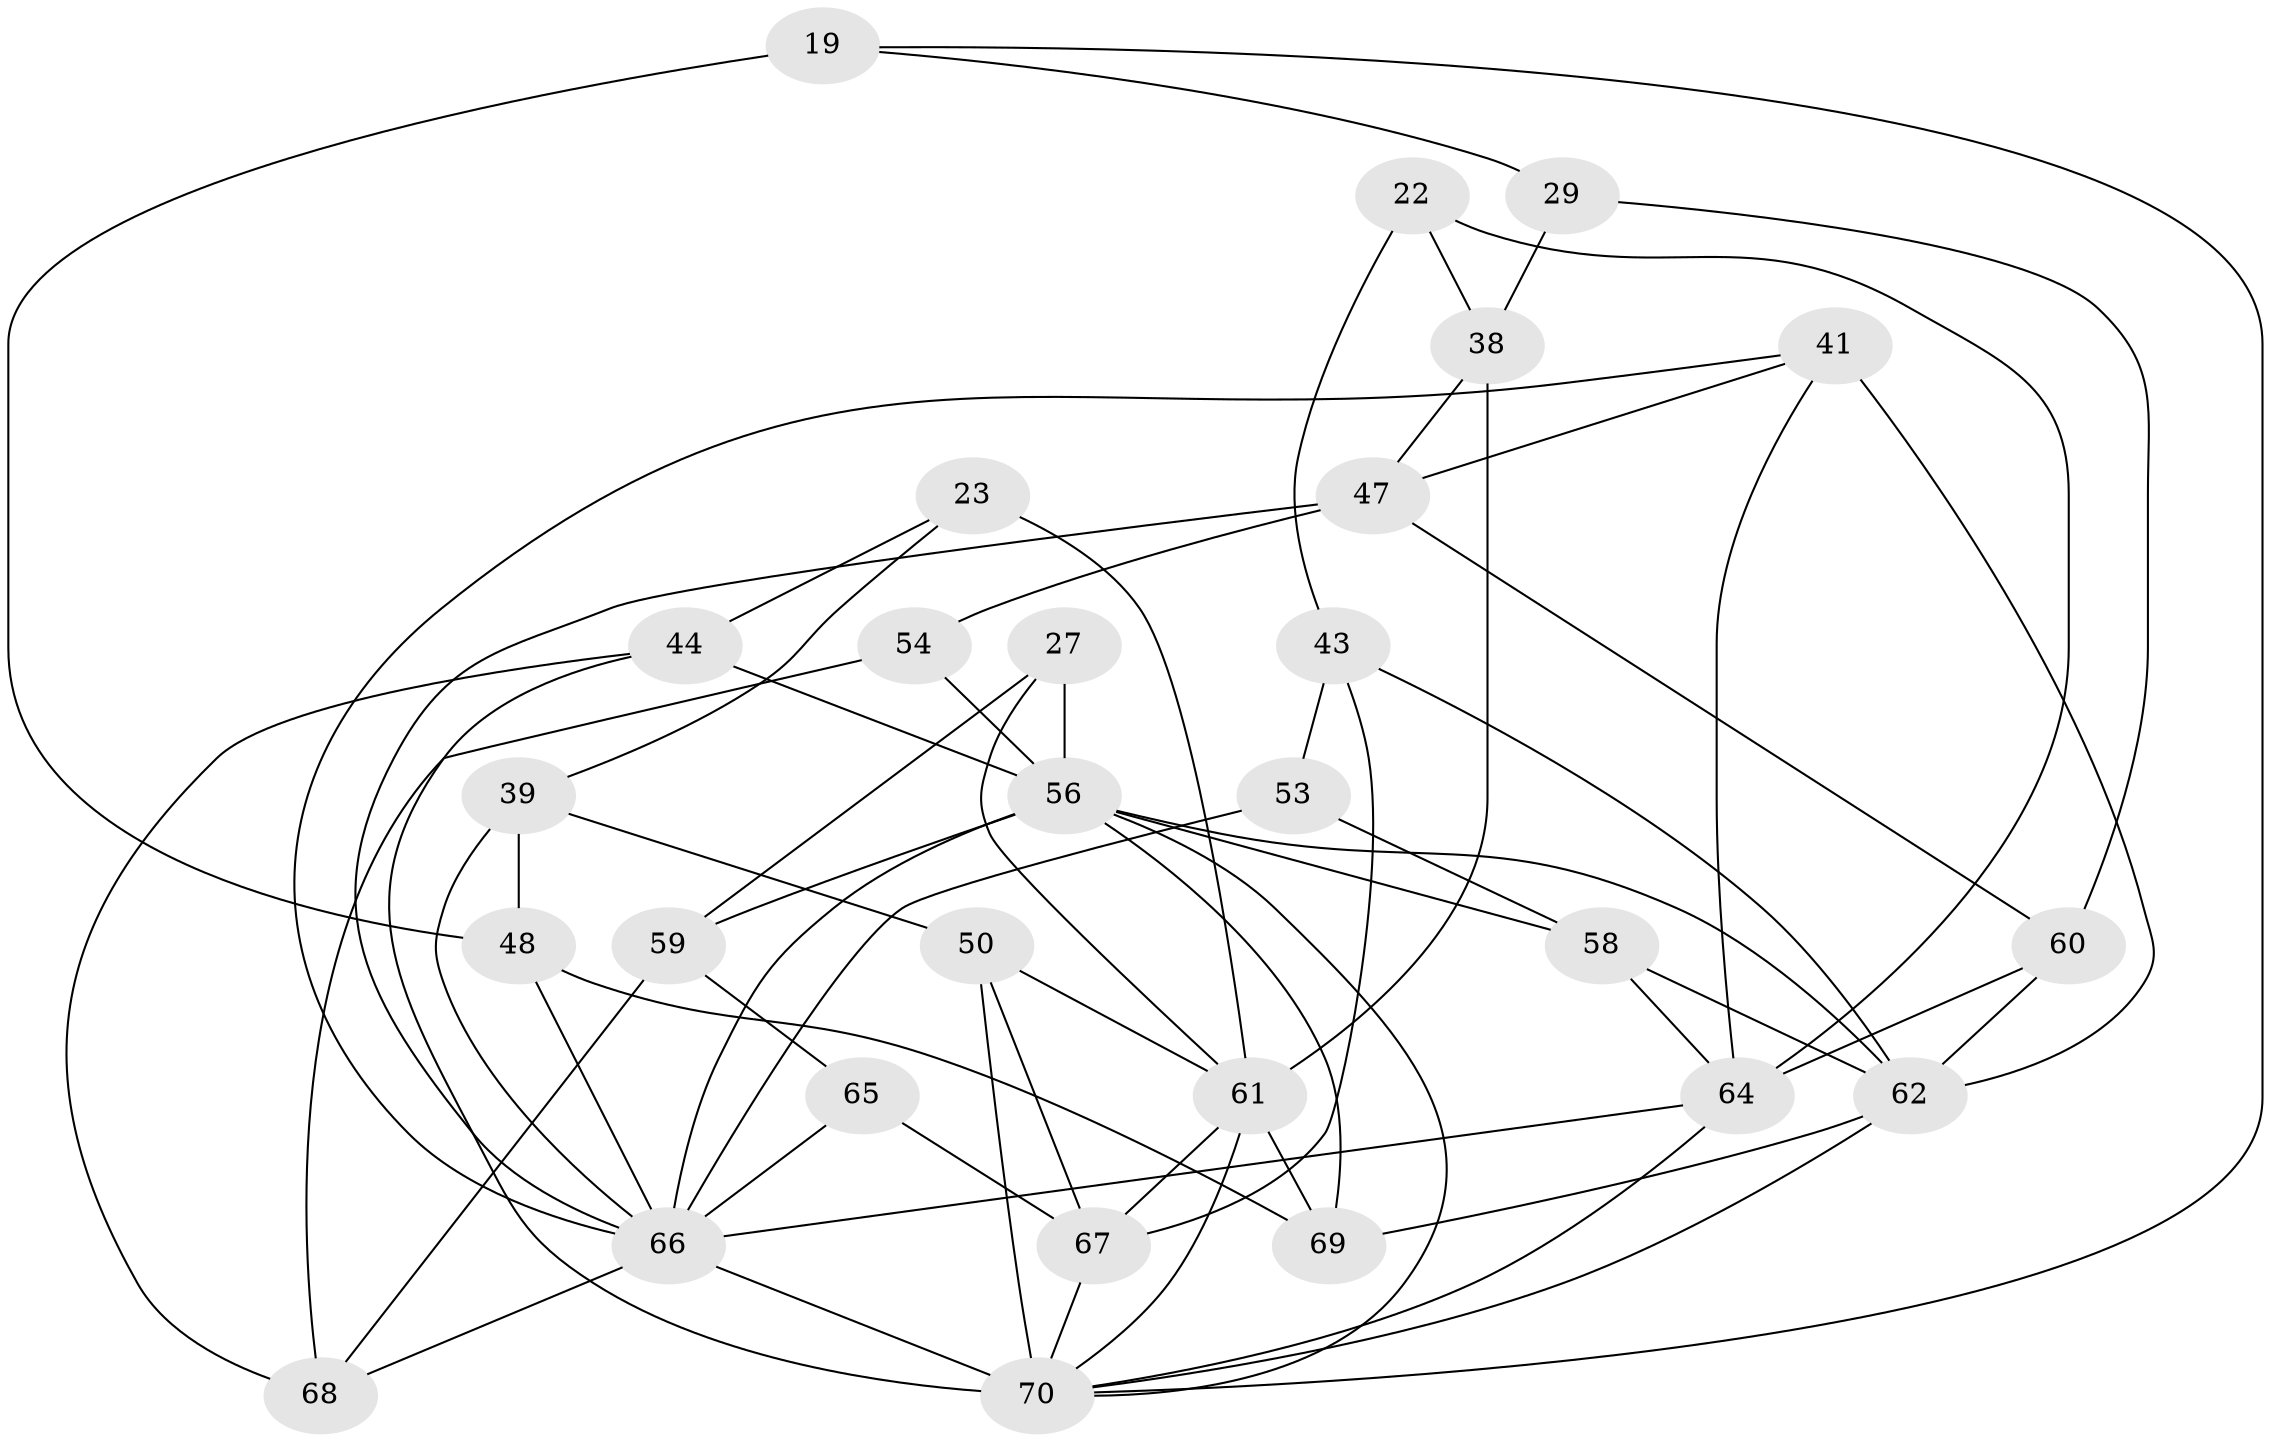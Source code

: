 // original degree distribution, {4: 1.0}
// Generated by graph-tools (version 1.1) at 2025/01/03/04/25 22:01:30]
// undirected, 28 vertices, 65 edges
graph export_dot {
graph [start="1"]
  node [color=gray90,style=filled];
  19;
  22;
  23;
  27;
  29;
  38 [super="+24"];
  39 [super="+11"];
  41 [super="+36"];
  43;
  44 [super="+15"];
  47 [super="+31"];
  48 [super="+2"];
  50 [super="+37"];
  53;
  54;
  56 [super="+12+18+14+32"];
  58 [super="+28"];
  59 [super="+20"];
  60 [super="+55"];
  61 [super="+17+42"];
  62 [super="+33+57"];
  64 [super="+21+49"];
  65 [super="+35"];
  66 [super="+10+6+52"];
  67 [super="+34"];
  68;
  69 [super="+7"];
  70 [super="+9+46+45+63"];
  19 -- 29;
  19 -- 48 [weight=2];
  19 -- 70;
  22 -- 64 [weight=2];
  22 -- 43;
  22 -- 38;
  23 -- 44;
  23 -- 39;
  23 -- 61 [weight=2];
  27 -- 59 [weight=2];
  27 -- 61;
  27 -- 56;
  29 -- 38 [weight=2];
  29 -- 60;
  38 -- 47;
  38 -- 61 [weight=2];
  39 -- 50;
  39 -- 48 [weight=2];
  39 -- 66 [weight=2];
  41 -- 64;
  41 -- 66;
  41 -- 47;
  41 -- 62 [weight=3];
  43 -- 53;
  43 -- 62;
  43 -- 67;
  44 -- 68;
  44 -- 56 [weight=3];
  44 -- 70;
  47 -- 60;
  47 -- 66 [weight=2];
  47 -- 54;
  48 -- 69;
  48 -- 66;
  50 -- 70 [weight=3];
  50 -- 67;
  50 -- 61;
  53 -- 58 [weight=2];
  53 -- 66;
  54 -- 68;
  54 -- 56 [weight=2];
  56 -- 69 [weight=2];
  56 -- 59;
  56 -- 70;
  56 -- 66 [weight=4];
  56 -- 58;
  56 -- 62;
  58 -- 62 [weight=2];
  58 -- 64;
  59 -- 68;
  59 -- 65 [weight=2];
  60 -- 64 [weight=2];
  60 -- 62 [weight=2];
  61 -- 69 [weight=2];
  61 -- 70;
  61 -- 67;
  62 -- 69;
  62 -- 70 [weight=2];
  64 -- 66;
  64 -- 70;
  65 -- 66 [weight=3];
  65 -- 67;
  66 -- 68;
  66 -- 70 [weight=4];
  67 -- 70 [weight=2];
}
